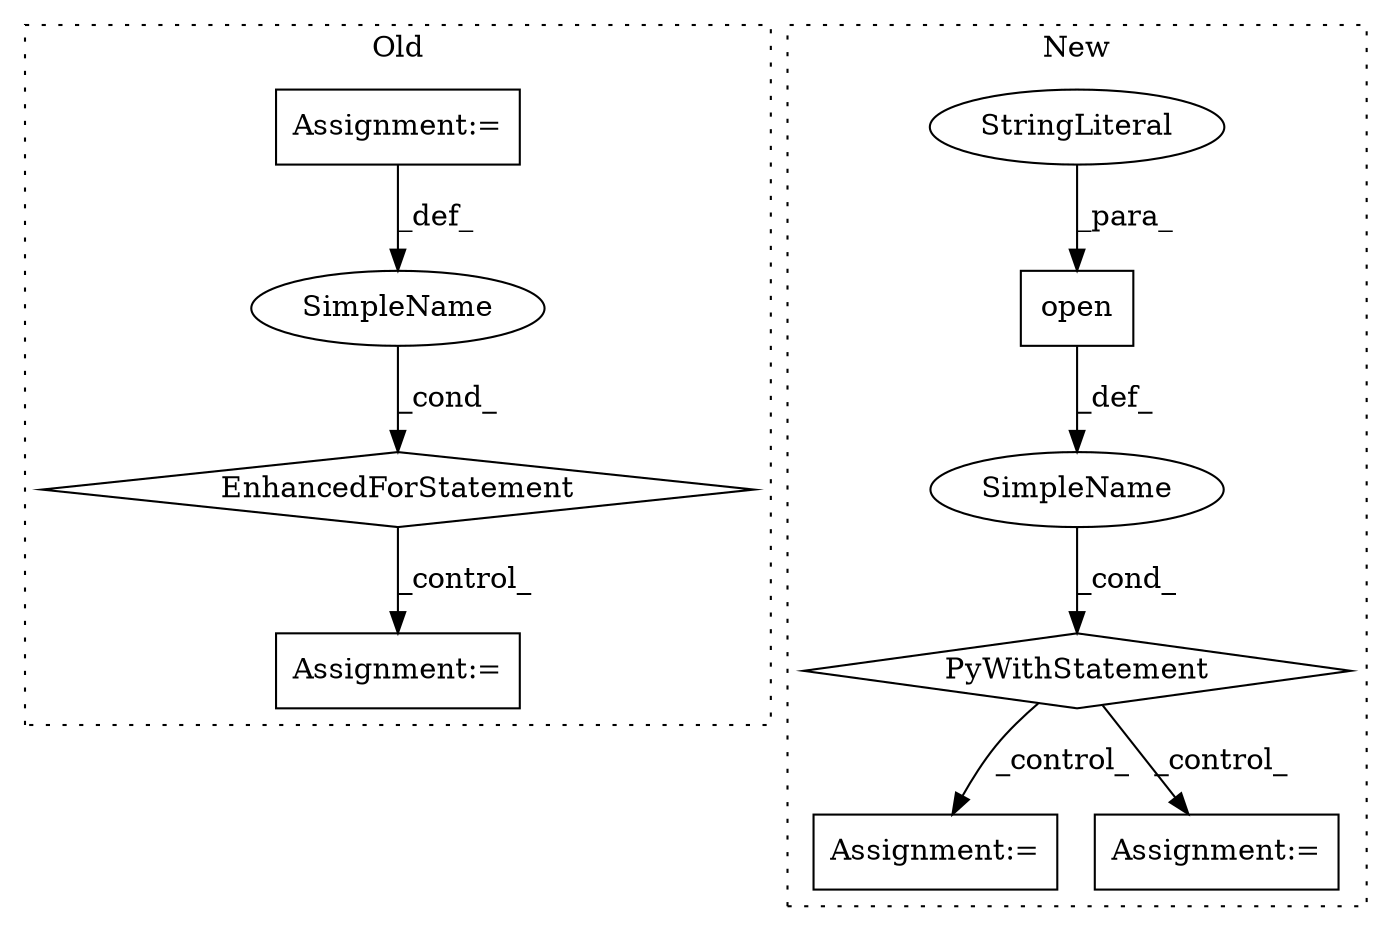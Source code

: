 digraph G {
subgraph cluster0 {
1 [label="EnhancedForStatement" a="70" s="887,975" l="53,2" shape="diamond"];
7 [label="Assignment:=" a="7" s="887,975" l="53,2" shape="box"];
8 [label="Assignment:=" a="7" s="1020" l="1" shape="box"];
9 [label="SimpleName" a="42" s="944" l="6" shape="ellipse"];
label = "Old";
style="dotted";
}
subgraph cluster1 {
2 [label="open" a="32" s="982,1003" l="5,1" shape="box"];
3 [label="StringLiteral" a="45" s="992" l="3" shape="ellipse"];
4 [label="PyWithStatement" a="104" s="972,1004" l="10,2" shape="diamond"];
5 [label="Assignment:=" a="7" s="1198" l="1" shape="box"];
6 [label="SimpleName" a="42" s="" l="" shape="ellipse"];
10 [label="Assignment:=" a="7" s="1908" l="1" shape="box"];
label = "New";
style="dotted";
}
1 -> 8 [label="_control_"];
2 -> 6 [label="_def_"];
3 -> 2 [label="_para_"];
4 -> 10 [label="_control_"];
4 -> 5 [label="_control_"];
6 -> 4 [label="_cond_"];
7 -> 9 [label="_def_"];
9 -> 1 [label="_cond_"];
}